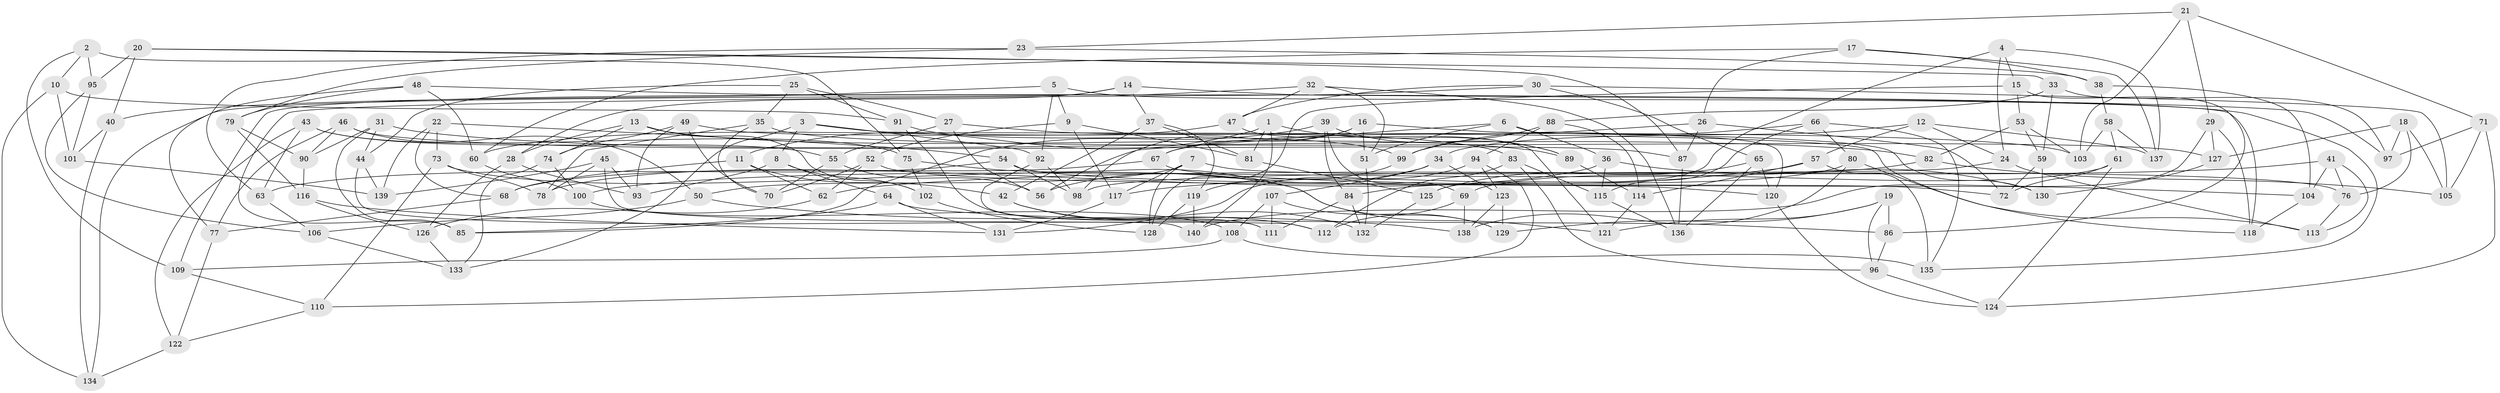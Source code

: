 // coarse degree distribution, {4: 0.5555555555555556, 6: 0.2828282828282828, 5: 0.12121212121212122, 3: 0.04040404040404041}
// Generated by graph-tools (version 1.1) at 2025/38/03/04/25 23:38:14]
// undirected, 140 vertices, 280 edges
graph export_dot {
  node [color=gray90,style=filled];
  1;
  2;
  3;
  4;
  5;
  6;
  7;
  8;
  9;
  10;
  11;
  12;
  13;
  14;
  15;
  16;
  17;
  18;
  19;
  20;
  21;
  22;
  23;
  24;
  25;
  26;
  27;
  28;
  29;
  30;
  31;
  32;
  33;
  34;
  35;
  36;
  37;
  38;
  39;
  40;
  41;
  42;
  43;
  44;
  45;
  46;
  47;
  48;
  49;
  50;
  51;
  52;
  53;
  54;
  55;
  56;
  57;
  58;
  59;
  60;
  61;
  62;
  63;
  64;
  65;
  66;
  67;
  68;
  69;
  70;
  71;
  72;
  73;
  74;
  75;
  76;
  77;
  78;
  79;
  80;
  81;
  82;
  83;
  84;
  85;
  86;
  87;
  88;
  89;
  90;
  91;
  92;
  93;
  94;
  95;
  96;
  97;
  98;
  99;
  100;
  101;
  102;
  103;
  104;
  105;
  106;
  107;
  108;
  109;
  110;
  111;
  112;
  113;
  114;
  115;
  116;
  117;
  118;
  119;
  120;
  121;
  122;
  123;
  124;
  125;
  126;
  127;
  128;
  129;
  130;
  131;
  132;
  133;
  134;
  135;
  136;
  137;
  138;
  139;
  140;
  1 -- 89;
  1 -- 11;
  1 -- 81;
  1 -- 140;
  2 -- 10;
  2 -- 75;
  2 -- 109;
  2 -- 95;
  3 -- 118;
  3 -- 8;
  3 -- 133;
  3 -- 92;
  4 -- 125;
  4 -- 137;
  4 -- 15;
  4 -- 24;
  5 -- 40;
  5 -- 9;
  5 -- 92;
  5 -- 135;
  6 -- 56;
  6 -- 36;
  6 -- 120;
  6 -- 51;
  7 -- 128;
  7 -- 117;
  7 -- 50;
  7 -- 76;
  8 -- 93;
  8 -- 64;
  8 -- 102;
  9 -- 81;
  9 -- 52;
  9 -- 117;
  10 -- 101;
  10 -- 134;
  10 -- 91;
  11 -- 68;
  11 -- 42;
  11 -- 62;
  12 -- 137;
  12 -- 34;
  12 -- 57;
  12 -- 24;
  13 -- 28;
  13 -- 102;
  13 -- 74;
  13 -- 89;
  14 -- 37;
  14 -- 134;
  14 -- 97;
  14 -- 28;
  15 -- 128;
  15 -- 86;
  15 -- 53;
  16 -- 51;
  16 -- 98;
  16 -- 67;
  16 -- 130;
  17 -- 38;
  17 -- 60;
  17 -- 26;
  17 -- 137;
  18 -- 105;
  18 -- 76;
  18 -- 97;
  18 -- 127;
  19 -- 86;
  19 -- 121;
  19 -- 96;
  19 -- 129;
  20 -- 40;
  20 -- 95;
  20 -- 33;
  20 -- 87;
  21 -- 29;
  21 -- 71;
  21 -- 103;
  21 -- 23;
  22 -- 68;
  22 -- 139;
  22 -- 54;
  22 -- 73;
  23 -- 38;
  23 -- 63;
  23 -- 79;
  24 -- 113;
  24 -- 98;
  25 -- 91;
  25 -- 35;
  25 -- 44;
  25 -- 27;
  26 -- 67;
  26 -- 72;
  26 -- 87;
  27 -- 56;
  27 -- 83;
  27 -- 55;
  28 -- 126;
  28 -- 93;
  29 -- 127;
  29 -- 140;
  29 -- 118;
  30 -- 85;
  30 -- 65;
  30 -- 105;
  30 -- 47;
  31 -- 44;
  31 -- 82;
  31 -- 90;
  31 -- 85;
  32 -- 51;
  32 -- 136;
  32 -- 109;
  32 -- 47;
  33 -- 88;
  33 -- 97;
  33 -- 59;
  34 -- 56;
  34 -- 107;
  34 -- 123;
  35 -- 70;
  35 -- 127;
  35 -- 78;
  36 -- 78;
  36 -- 130;
  36 -- 115;
  37 -- 119;
  37 -- 81;
  37 -- 42;
  38 -- 58;
  38 -- 104;
  39 -- 85;
  39 -- 89;
  39 -- 69;
  39 -- 84;
  40 -- 101;
  40 -- 134;
  41 -- 62;
  41 -- 113;
  41 -- 104;
  41 -- 76;
  42 -- 112;
  42 -- 132;
  43 -- 75;
  43 -- 122;
  43 -- 63;
  43 -- 55;
  44 -- 140;
  44 -- 139;
  45 -- 78;
  45 -- 112;
  45 -- 93;
  45 -- 139;
  46 -- 77;
  46 -- 50;
  46 -- 87;
  46 -- 90;
  47 -- 121;
  47 -- 60;
  48 -- 79;
  48 -- 118;
  48 -- 60;
  48 -- 77;
  49 -- 70;
  49 -- 103;
  49 -- 93;
  49 -- 74;
  50 -- 138;
  50 -- 106;
  51 -- 132;
  52 -- 62;
  52 -- 120;
  52 -- 70;
  53 -- 59;
  53 -- 103;
  53 -- 82;
  54 -- 63;
  54 -- 98;
  54 -- 72;
  55 -- 56;
  55 -- 70;
  57 -- 135;
  57 -- 114;
  57 -- 117;
  58 -- 103;
  58 -- 61;
  58 -- 137;
  59 -- 130;
  59 -- 72;
  60 -- 100;
  61 -- 69;
  61 -- 72;
  61 -- 124;
  62 -- 126;
  63 -- 106;
  64 -- 131;
  64 -- 86;
  64 -- 85;
  65 -- 120;
  65 -- 136;
  65 -- 125;
  66 -- 80;
  66 -- 115;
  66 -- 135;
  66 -- 99;
  67 -- 68;
  67 -- 104;
  68 -- 77;
  69 -- 138;
  69 -- 112;
  71 -- 105;
  71 -- 124;
  71 -- 97;
  73 -- 78;
  73 -- 110;
  73 -- 121;
  74 -- 100;
  74 -- 133;
  75 -- 102;
  75 -- 129;
  76 -- 113;
  77 -- 122;
  79 -- 116;
  79 -- 90;
  80 -- 113;
  80 -- 84;
  80 -- 138;
  81 -- 125;
  82 -- 105;
  82 -- 100;
  83 -- 115;
  83 -- 96;
  83 -- 112;
  84 -- 132;
  84 -- 111;
  86 -- 96;
  87 -- 136;
  88 -- 94;
  88 -- 114;
  88 -- 99;
  89 -- 114;
  90 -- 116;
  91 -- 111;
  91 -- 99;
  92 -- 111;
  92 -- 98;
  94 -- 131;
  94 -- 123;
  94 -- 110;
  95 -- 101;
  95 -- 106;
  96 -- 124;
  99 -- 119;
  100 -- 108;
  101 -- 139;
  102 -- 128;
  104 -- 118;
  106 -- 133;
  107 -- 108;
  107 -- 129;
  107 -- 111;
  108 -- 109;
  108 -- 135;
  109 -- 110;
  110 -- 122;
  114 -- 121;
  115 -- 136;
  116 -- 126;
  116 -- 131;
  117 -- 131;
  119 -- 128;
  119 -- 140;
  120 -- 124;
  122 -- 134;
  123 -- 138;
  123 -- 129;
  125 -- 132;
  126 -- 133;
  127 -- 130;
}
